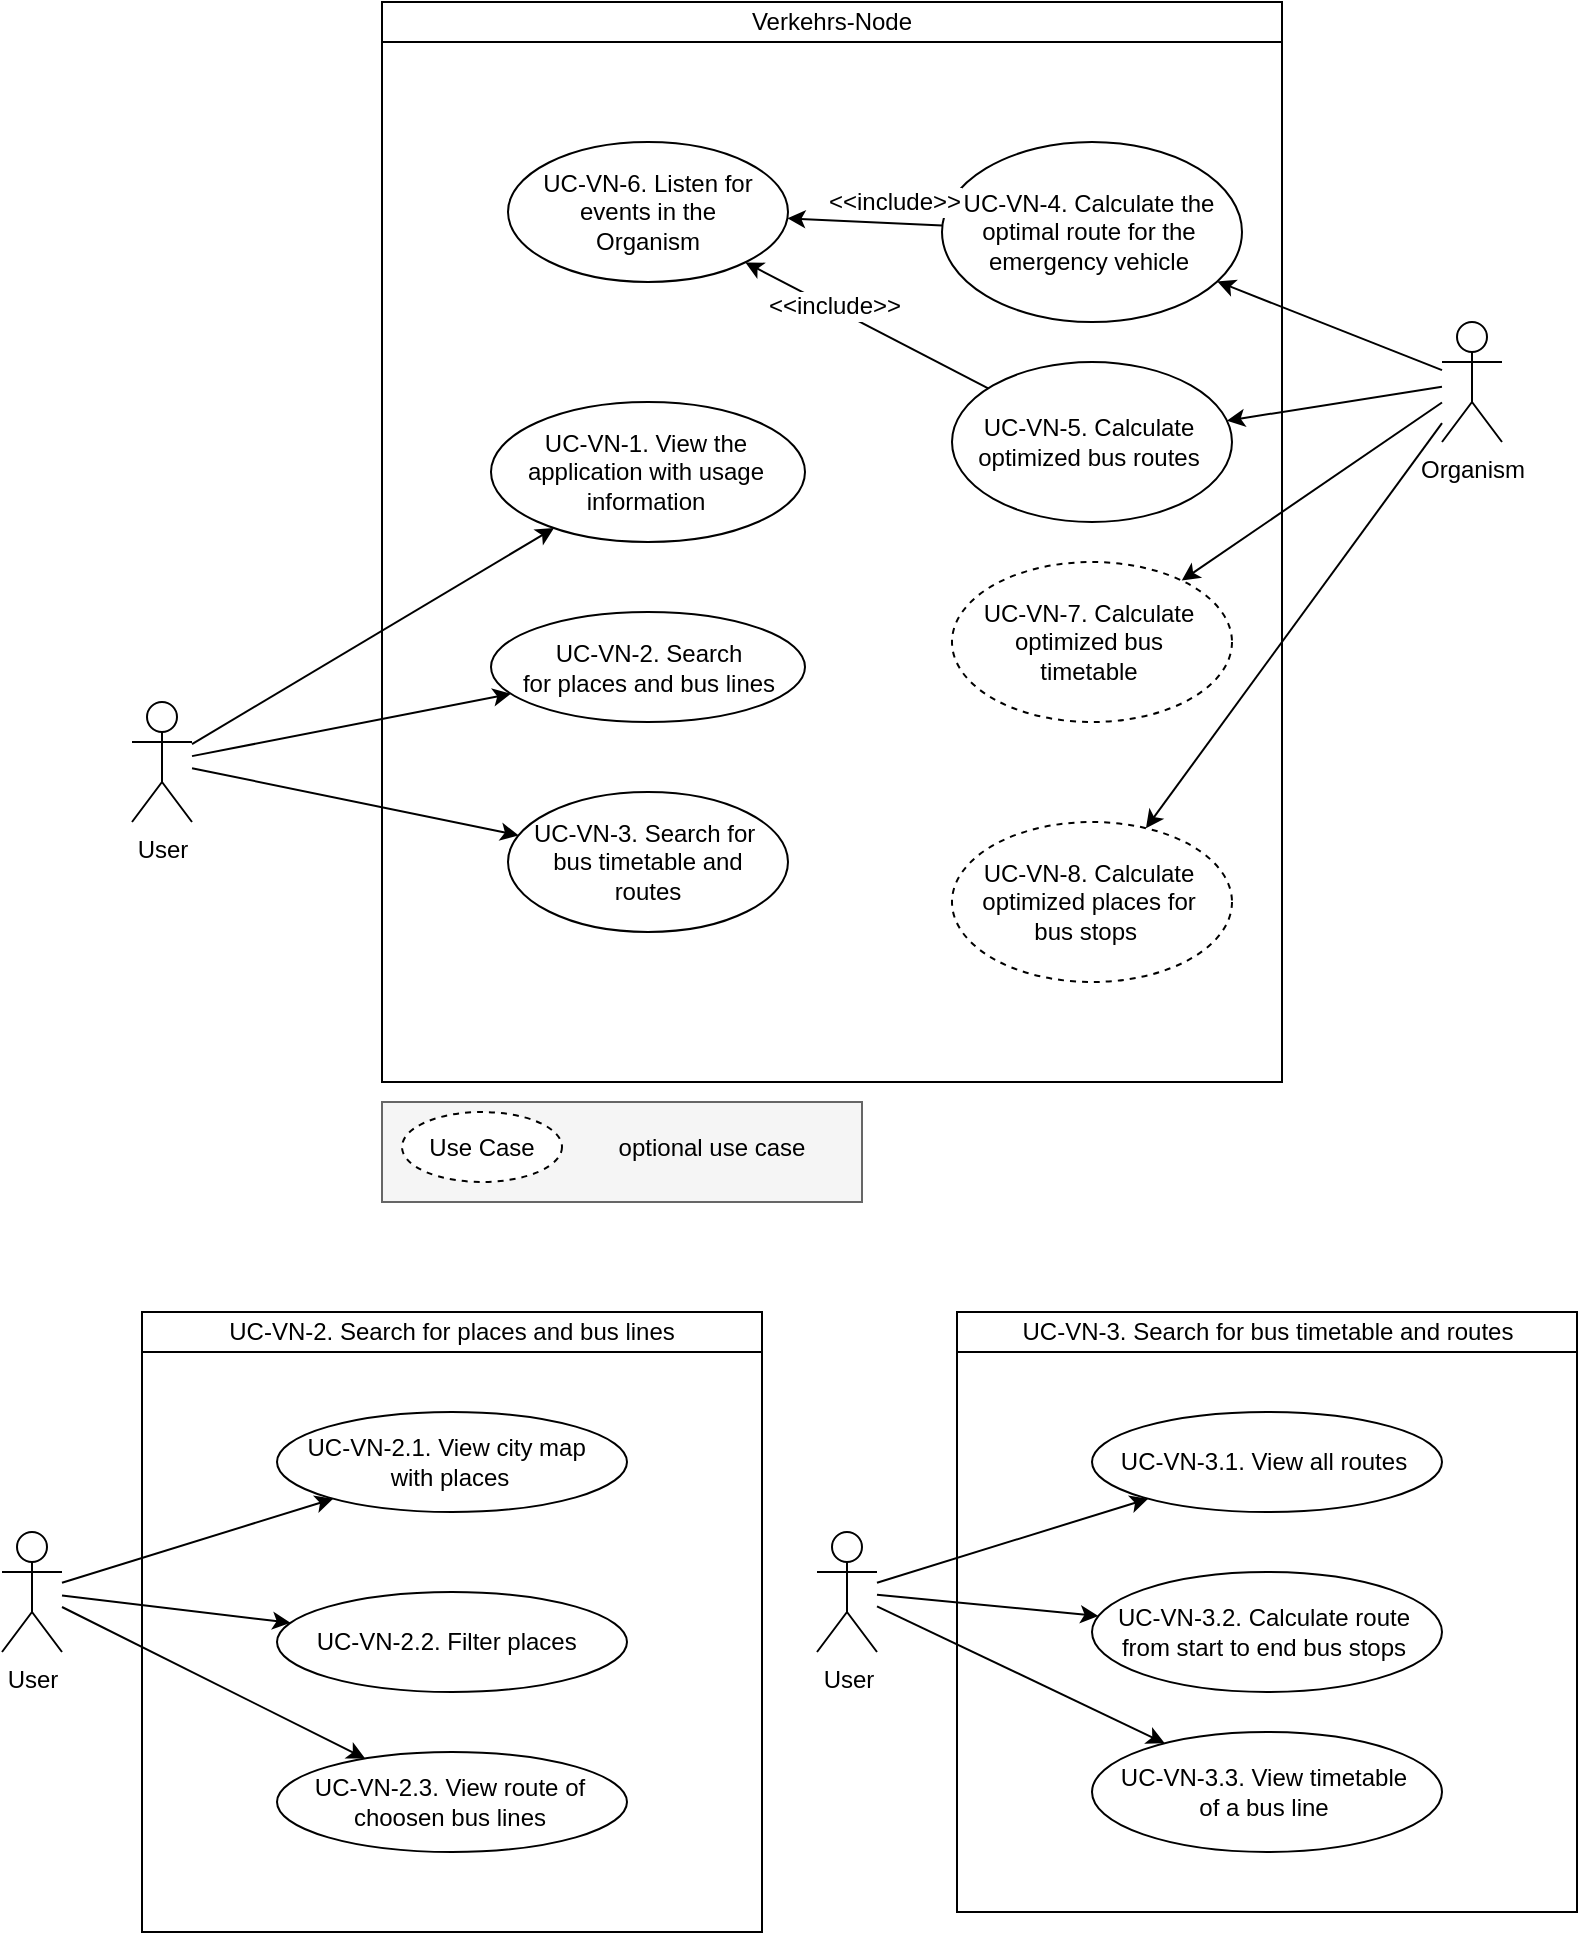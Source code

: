 <mxfile version="10.6.6" type="google"><diagram id="Y7Ew8caM71L4Wd5jBt4p" name="Page-1"><mxGraphModel dx="1522" dy="838" grid="1" gridSize="10" guides="1" tooltips="1" connect="1" arrows="1" fold="1" page="1" pageScale="1" pageWidth="827" pageHeight="1169" math="0" shadow="0"><root><mxCell id="0"/><mxCell id="1" parent="0"/><mxCell id="wyd-2Pzd_Celrk4tmu_D-59" value="" style="group" parent="1" vertex="1" connectable="0"><mxGeometry x="20" y="735" width="380" height="310" as="geometry"/></mxCell><mxCell id="wyd-2Pzd_Celrk4tmu_D-28" value="" style="rounded=0;whiteSpace=wrap;html=1;" parent="wyd-2Pzd_Celrk4tmu_D-59" vertex="1"><mxGeometry x="70" width="310" height="310" as="geometry"/></mxCell><mxCell id="wyd-2Pzd_Celrk4tmu_D-31" value="UC-VN-2. Search for&lt;span lang=&quot;en&quot;&gt;&lt;span title=&quot;&quot;&gt;&amp;nbsp;places&amp;nbsp;&lt;/span&gt;&lt;/span&gt;&lt;span lang=&quot;en&quot;&gt;&lt;span title=&quot;&quot;&gt;and bus lines&lt;/span&gt;&lt;/span&gt;" style="rounded=0;whiteSpace=wrap;html=1;" parent="wyd-2Pzd_Celrk4tmu_D-59" vertex="1"><mxGeometry x="70" width="310" height="20" as="geometry"/></mxCell><mxCell id="wyd-2Pzd_Celrk4tmu_D-32" value="User" style="shape=umlActor;verticalLabelPosition=bottom;labelBackgroundColor=#ffffff;verticalAlign=top;html=1;" parent="wyd-2Pzd_Celrk4tmu_D-59" vertex="1"><mxGeometry y="110" width="30" height="60" as="geometry"/></mxCell><mxCell id="wyd-2Pzd_Celrk4tmu_D-33" value="&lt;span lang=&quot;en&quot;&gt;UC-VN-2.1. View city map&amp;nbsp; with places&lt;br&gt;&lt;/span&gt;" style="ellipse;whiteSpace=wrap;html=1;spacingLeft=7;spacingBottom=10;spacingRight=10;spacingTop=10;" parent="wyd-2Pzd_Celrk4tmu_D-59" vertex="1"><mxGeometry x="137.5" y="50" width="175" height="50" as="geometry"/></mxCell><mxCell id="wyd-2Pzd_Celrk4tmu_D-38" style="edgeStyle=none;rounded=0;orthogonalLoop=1;jettySize=auto;html=1;" parent="wyd-2Pzd_Celrk4tmu_D-59" source="wyd-2Pzd_Celrk4tmu_D-32" target="wyd-2Pzd_Celrk4tmu_D-33" edge="1"><mxGeometry relative="1" as="geometry"/></mxCell><mxCell id="wyd-2Pzd_Celrk4tmu_D-34" value="&lt;span lang=&quot;en&quot;&gt;UC-VN-2.2. Filter places&amp;nbsp;&lt;br&gt;&lt;/span&gt;" style="ellipse;whiteSpace=wrap;html=1;spacingLeft=7;spacingBottom=10;spacingRight=10;spacingTop=10;" parent="wyd-2Pzd_Celrk4tmu_D-59" vertex="1"><mxGeometry x="137.5" y="140" width="175" height="50" as="geometry"/></mxCell><mxCell id="wyd-2Pzd_Celrk4tmu_D-37" style="edgeStyle=none;rounded=0;orthogonalLoop=1;jettySize=auto;html=1;" parent="wyd-2Pzd_Celrk4tmu_D-59" source="wyd-2Pzd_Celrk4tmu_D-32" target="wyd-2Pzd_Celrk4tmu_D-34" edge="1"><mxGeometry relative="1" as="geometry"/></mxCell><mxCell id="wyd-2Pzd_Celrk4tmu_D-35" value="&lt;span lang=&quot;en&quot;&gt;UC-VN-2.3. View route of choosen bus lines&lt;br&gt;&lt;/span&gt;" style="ellipse;whiteSpace=wrap;html=1;spacingLeft=7;spacingBottom=10;spacingRight=10;spacingTop=10;" parent="wyd-2Pzd_Celrk4tmu_D-59" vertex="1"><mxGeometry x="137.5" y="220" width="175" height="50" as="geometry"/></mxCell><mxCell id="wyd-2Pzd_Celrk4tmu_D-36" style="edgeStyle=none;rounded=0;orthogonalLoop=1;jettySize=auto;html=1;" parent="wyd-2Pzd_Celrk4tmu_D-59" source="wyd-2Pzd_Celrk4tmu_D-32" target="wyd-2Pzd_Celrk4tmu_D-35" edge="1"><mxGeometry relative="1" as="geometry"/></mxCell><mxCell id="wyd-2Pzd_Celrk4tmu_D-60" value="" style="group" parent="1" vertex="1" connectable="0"><mxGeometry x="427.5" y="735" width="380" height="300" as="geometry"/></mxCell><mxCell id="wyd-2Pzd_Celrk4tmu_D-39" value="" style="rounded=0;whiteSpace=wrap;html=1;" parent="wyd-2Pzd_Celrk4tmu_D-60" vertex="1"><mxGeometry x="70" width="310" height="300" as="geometry"/></mxCell><mxCell id="wyd-2Pzd_Celrk4tmu_D-40" value="&lt;span lang=&quot;en&quot;&gt;UC-VN-3.&amp;nbsp;&lt;/span&gt;&lt;span lang=&quot;en&quot;&gt;Search for bus timetable and routes&lt;/span&gt;" style="rounded=0;whiteSpace=wrap;html=1;" parent="wyd-2Pzd_Celrk4tmu_D-60" vertex="1"><mxGeometry x="70" width="310" height="20" as="geometry"/></mxCell><mxCell id="wyd-2Pzd_Celrk4tmu_D-44" value="User" style="shape=umlActor;verticalLabelPosition=bottom;labelBackgroundColor=#ffffff;verticalAlign=top;html=1;" parent="wyd-2Pzd_Celrk4tmu_D-60" vertex="1"><mxGeometry y="110" width="30" height="60" as="geometry"/></mxCell><mxCell id="wyd-2Pzd_Celrk4tmu_D-45" value="&lt;span lang=&quot;en&quot;&gt;UC-VN-3.1. View all routes&lt;br&gt;&lt;/span&gt;" style="ellipse;whiteSpace=wrap;html=1;spacingLeft=7;spacingBottom=10;spacingRight=10;spacingTop=10;" parent="wyd-2Pzd_Celrk4tmu_D-60" vertex="1"><mxGeometry x="137.5" y="50" width="175" height="50" as="geometry"/></mxCell><mxCell id="wyd-2Pzd_Celrk4tmu_D-43" style="edgeStyle=none;rounded=0;orthogonalLoop=1;jettySize=auto;html=1;" parent="wyd-2Pzd_Celrk4tmu_D-60" source="wyd-2Pzd_Celrk4tmu_D-44" target="wyd-2Pzd_Celrk4tmu_D-45" edge="1"><mxGeometry relative="1" as="geometry"/></mxCell><mxCell id="wyd-2Pzd_Celrk4tmu_D-48" value="&lt;span lang=&quot;en&quot;&gt;UC-VN-3.2. Calculate route from start to end bus stops&lt;br&gt;&lt;/span&gt;" style="ellipse;whiteSpace=wrap;html=1;spacingLeft=7;spacingBottom=10;spacingRight=10;spacingTop=10;" parent="wyd-2Pzd_Celrk4tmu_D-60" vertex="1"><mxGeometry x="137.5" y="130" width="175" height="60" as="geometry"/></mxCell><mxCell id="wyd-2Pzd_Celrk4tmu_D-50" style="edgeStyle=none;rounded=0;orthogonalLoop=1;jettySize=auto;html=1;" parent="wyd-2Pzd_Celrk4tmu_D-60" source="wyd-2Pzd_Celrk4tmu_D-44" target="wyd-2Pzd_Celrk4tmu_D-48" edge="1"><mxGeometry relative="1" as="geometry"/></mxCell><mxCell id="wyd-2Pzd_Celrk4tmu_D-57" value="&lt;span lang=&quot;en&quot;&gt;UC-VN-3.3. View timetable of a bus line&lt;br&gt;&lt;/span&gt;" style="ellipse;whiteSpace=wrap;html=1;spacingLeft=7;spacingBottom=10;spacingRight=10;spacingTop=10;" parent="wyd-2Pzd_Celrk4tmu_D-60" vertex="1"><mxGeometry x="137.5" y="210" width="175" height="60" as="geometry"/></mxCell><mxCell id="wyd-2Pzd_Celrk4tmu_D-58" style="edgeStyle=none;rounded=0;orthogonalLoop=1;jettySize=auto;html=1;" parent="wyd-2Pzd_Celrk4tmu_D-60" source="wyd-2Pzd_Celrk4tmu_D-44" target="wyd-2Pzd_Celrk4tmu_D-57" edge="1"><mxGeometry relative="1" as="geometry"/></mxCell><mxCell id="wyd-2Pzd_Celrk4tmu_D-61" value="" style="group" parent="1" vertex="1" connectable="0"><mxGeometry x="85" y="80" width="685" height="540" as="geometry"/></mxCell><mxCell id="w0-r66UPxnNDbAOKooNw-3" value="" style="rounded=0;whiteSpace=wrap;html=1;" parent="wyd-2Pzd_Celrk4tmu_D-61" vertex="1"><mxGeometry x="125" width="450" height="540" as="geometry"/></mxCell><mxCell id="w0-r66UPxnNDbAOKooNw-1" value="User" style="shape=umlActor;verticalLabelPosition=bottom;labelBackgroundColor=#ffffff;verticalAlign=top;html=1;" parent="wyd-2Pzd_Celrk4tmu_D-61" vertex="1"><mxGeometry y="350" width="30" height="60" as="geometry"/></mxCell><mxCell id="wyd-2Pzd_Celrk4tmu_D-12" value="Organism" style="shape=umlActor;verticalLabelPosition=bottom;labelBackgroundColor=#ffffff;verticalAlign=top;html=1;" parent="wyd-2Pzd_Celrk4tmu_D-61" vertex="1"><mxGeometry x="655" y="160" width="30" height="60" as="geometry"/></mxCell><mxCell id="wyd-2Pzd_Celrk4tmu_D-4" value="Verkehrs-Node" style="rounded=0;whiteSpace=wrap;html=1;" parent="wyd-2Pzd_Celrk4tmu_D-61" vertex="1"><mxGeometry x="125" width="450" height="20" as="geometry"/></mxCell><mxCell id="wyd-2Pzd_Celrk4tmu_D-6" value="&lt;span lang=&quot;en&quot;&gt;UC-VN-2. Search for&lt;span lang=&quot;en&quot;&gt;&lt;span title=&quot;&quot;&gt;&amp;nbsp;places &lt;/span&gt;&lt;/span&gt;&lt;span lang=&quot;en&quot;&gt;&lt;span title=&quot;&quot;&gt;and bus lines&lt;/span&gt;&lt;/span&gt;&lt;br&gt;&lt;/span&gt;" style="ellipse;whiteSpace=wrap;html=1;spacingLeft=10;spacingBottom=10;spacingRight=10;spacingTop=10;" parent="wyd-2Pzd_Celrk4tmu_D-61" vertex="1"><mxGeometry x="179.5" y="305" width="157" height="55" as="geometry"/></mxCell><mxCell id="wyd-2Pzd_Celrk4tmu_D-17" style="edgeStyle=none;rounded=0;orthogonalLoop=1;jettySize=auto;html=1;" parent="wyd-2Pzd_Celrk4tmu_D-61" source="w0-r66UPxnNDbAOKooNw-1" target="wyd-2Pzd_Celrk4tmu_D-6" edge="1"><mxGeometry relative="1" as="geometry"/></mxCell><mxCell id="wyd-2Pzd_Celrk4tmu_D-8" value="&lt;span lang=&quot;en&quot;&gt;UC-VN-3.&amp;nbsp;&lt;/span&gt;&lt;span lang=&quot;en&quot;&gt;Search for&amp;nbsp; bus timetable and routes&lt;/span&gt;" style="ellipse;whiteSpace=wrap;html=1;spacingLeft=10;spacingBottom=10;spacingRight=10;spacingTop=10;" parent="wyd-2Pzd_Celrk4tmu_D-61" vertex="1"><mxGeometry x="188" y="395" width="140" height="70" as="geometry"/></mxCell><mxCell id="wyd-2Pzd_Celrk4tmu_D-18" style="edgeStyle=none;rounded=0;orthogonalLoop=1;jettySize=auto;html=1;" parent="wyd-2Pzd_Celrk4tmu_D-61" source="w0-r66UPxnNDbAOKooNw-1" target="wyd-2Pzd_Celrk4tmu_D-8" edge="1"><mxGeometry relative="1" as="geometry"/></mxCell><mxCell id="wyd-2Pzd_Celrk4tmu_D-9" value="&lt;span lang=&quot;en&quot;&gt;UC-VN-4.&amp;nbsp;&lt;/span&gt;&lt;span lang=&quot;en&quot;&gt;&lt;span lang=&quot;en&quot;&gt;&lt;span title=&quot;&quot;&gt;Calculate&amp;nbsp;&lt;/span&gt;&lt;/span&gt;the optimal route for the emergency vehicle&lt;/span&gt;" style="ellipse;whiteSpace=wrap;html=1;spacingLeft=7;spacingBottom=10;spacingRight=10;spacingTop=10;" parent="wyd-2Pzd_Celrk4tmu_D-61" vertex="1"><mxGeometry x="405" y="70" width="150" height="90" as="geometry"/></mxCell><mxCell id="wyd-2Pzd_Celrk4tmu_D-14" style="rounded=0;orthogonalLoop=1;jettySize=auto;html=1;" parent="wyd-2Pzd_Celrk4tmu_D-61" source="wyd-2Pzd_Celrk4tmu_D-12" target="wyd-2Pzd_Celrk4tmu_D-9" edge="1"><mxGeometry relative="1" as="geometry"/></mxCell><mxCell id="wyd-2Pzd_Celrk4tmu_D-13" value="&lt;span lang=&quot;en&quot;&gt;UC-VN-7.&amp;nbsp;&lt;/span&gt;&lt;span lang=&quot;en&quot;&gt;Calculate optimized bus timetable&lt;/span&gt;" style="ellipse;whiteSpace=wrap;html=1;spacingLeft=7;spacingBottom=10;spacingRight=10;spacingTop=10;dashed=1;" parent="wyd-2Pzd_Celrk4tmu_D-61" vertex="1"><mxGeometry x="410" y="280" width="140" height="80" as="geometry"/></mxCell><mxCell id="wyd-2Pzd_Celrk4tmu_D-15" style="rounded=0;orthogonalLoop=1;jettySize=auto;html=1;" parent="wyd-2Pzd_Celrk4tmu_D-61" source="wyd-2Pzd_Celrk4tmu_D-12" target="wyd-2Pzd_Celrk4tmu_D-13" edge="1"><mxGeometry relative="1" as="geometry"/></mxCell><mxCell id="wyd-2Pzd_Celrk4tmu_D-19" value="&lt;span lang=&quot;en&quot;&gt;UC-VN-5.&amp;nbsp;&lt;/span&gt;&lt;span lang=&quot;en&quot;&gt;Calculate optimized bus routes&lt;/span&gt;" style="ellipse;whiteSpace=wrap;html=1;spacingLeft=7;spacingBottom=10;spacingRight=10;spacingTop=10;" parent="wyd-2Pzd_Celrk4tmu_D-61" vertex="1"><mxGeometry x="410" y="180" width="140" height="80" as="geometry"/></mxCell><mxCell id="wyd-2Pzd_Celrk4tmu_D-20" style="edgeStyle=none;rounded=0;orthogonalLoop=1;jettySize=auto;html=1;" parent="wyd-2Pzd_Celrk4tmu_D-61" source="wyd-2Pzd_Celrk4tmu_D-12" target="wyd-2Pzd_Celrk4tmu_D-19" edge="1"><mxGeometry relative="1" as="geometry"/></mxCell><mxCell id="wyd-2Pzd_Celrk4tmu_D-21" value="&lt;span lang=&quot;en&quot;&gt;UC-VN-1. View the application with usage information&lt;br&gt;&lt;/span&gt;" style="ellipse;whiteSpace=wrap;html=1;spacingLeft=7;spacingBottom=10;spacingRight=10;spacingTop=10;" parent="wyd-2Pzd_Celrk4tmu_D-61" vertex="1"><mxGeometry x="179.5" y="200" width="157" height="70" as="geometry"/></mxCell><mxCell id="wyd-2Pzd_Celrk4tmu_D-16" style="edgeStyle=none;rounded=0;orthogonalLoop=1;jettySize=auto;html=1;" parent="wyd-2Pzd_Celrk4tmu_D-61" source="w0-r66UPxnNDbAOKooNw-1" target="wyd-2Pzd_Celrk4tmu_D-21" edge="1"><mxGeometry relative="1" as="geometry"><mxPoint x="181.395" y="132.38" as="targetPoint"/></mxGeometry></mxCell><mxCell id="wyd-2Pzd_Celrk4tmu_D-25" value="&lt;span lang=&quot;en&quot;&gt;UC-VN-8.&amp;nbsp;&lt;/span&gt;&lt;span lang=&quot;en&quot;&gt;Calculate optimized places for bus stops&amp;nbsp;&lt;/span&gt;" style="ellipse;whiteSpace=wrap;html=1;spacingLeft=7;spacingBottom=10;spacingRight=10;spacingTop=10;dashed=1;" parent="wyd-2Pzd_Celrk4tmu_D-61" vertex="1"><mxGeometry x="410" y="410" width="140" height="80" as="geometry"/></mxCell><mxCell id="wyd-2Pzd_Celrk4tmu_D-26" style="edgeStyle=none;rounded=0;orthogonalLoop=1;jettySize=auto;html=1;" parent="wyd-2Pzd_Celrk4tmu_D-61" source="wyd-2Pzd_Celrk4tmu_D-12" target="wyd-2Pzd_Celrk4tmu_D-25" edge="1"><mxGeometry relative="1" as="geometry"/></mxCell><mxCell id="wyd-2Pzd_Celrk4tmu_D-51" value="&lt;span lang=&quot;en&quot;&gt;UC-VN-6.&amp;nbsp;&lt;/span&gt;&lt;span lang=&quot;en&quot;&gt;Listen for events in the Organism&lt;/span&gt;" style="ellipse;whiteSpace=wrap;html=1;spacingLeft=10;spacingBottom=10;spacingRight=10;spacingTop=10;" parent="wyd-2Pzd_Celrk4tmu_D-61" vertex="1"><mxGeometry x="188" y="70" width="140" height="70" as="geometry"/></mxCell><mxCell id="wyd-2Pzd_Celrk4tmu_D-52" style="edgeStyle=none;rounded=0;orthogonalLoop=1;jettySize=auto;html=1;" parent="wyd-2Pzd_Celrk4tmu_D-61" source="wyd-2Pzd_Celrk4tmu_D-9" target="wyd-2Pzd_Celrk4tmu_D-51" edge="1"><mxGeometry relative="1" as="geometry"/></mxCell><mxCell id="wyd-2Pzd_Celrk4tmu_D-53" value="&amp;lt;&amp;lt;include&amp;gt;&amp;gt;" style="text;html=1;resizable=0;points=[];align=center;verticalAlign=middle;labelBackgroundColor=#ffffff;" parent="wyd-2Pzd_Celrk4tmu_D-52" vertex="1" connectable="0"><mxGeometry x="0.249" y="-1" relative="1" as="geometry"><mxPoint x="23.5" y="-8.5" as="offset"/></mxGeometry></mxCell><mxCell id="wyd-2Pzd_Celrk4tmu_D-55" style="edgeStyle=none;rounded=0;orthogonalLoop=1;jettySize=auto;html=1;" parent="wyd-2Pzd_Celrk4tmu_D-61" source="wyd-2Pzd_Celrk4tmu_D-19" target="wyd-2Pzd_Celrk4tmu_D-51" edge="1"><mxGeometry relative="1" as="geometry"/></mxCell><mxCell id="wyd-2Pzd_Celrk4tmu_D-56" value="&amp;lt;&amp;lt;include&amp;gt;&amp;gt;" style="text;html=1;resizable=0;points=[];align=center;verticalAlign=middle;labelBackgroundColor=#ffffff;" parent="wyd-2Pzd_Celrk4tmu_D-55" vertex="1" connectable="0"><mxGeometry x="0.272" y="-1" relative="1" as="geometry"><mxPoint x="-1" as="offset"/></mxGeometry></mxCell><mxCell id="AoGrBLrROdkGCTRw928C-1" value="" style="group;fillColor=#E6E6E6;strokeColor=#666666;fontColor=#333333;" parent="1" vertex="1" connectable="0"><mxGeometry x="210" y="630" width="240" height="50" as="geometry"/></mxCell><mxCell id="AoGrBLrROdkGCTRw928C-2" value="" style="rounded=0;whiteSpace=wrap;html=1;strokeColor=#666666;fillColor=#f5f5f5;fontColor=#333333;" parent="AoGrBLrROdkGCTRw928C-1" vertex="1"><mxGeometry width="240" height="50" as="geometry"/></mxCell><mxCell id="AoGrBLrROdkGCTRw928C-3" value="Use Case" style="ellipse;whiteSpace=wrap;html=1;dashed=1;" parent="AoGrBLrROdkGCTRw928C-1" vertex="1"><mxGeometry x="10" y="5" width="80" height="35" as="geometry"/></mxCell><mxCell id="AoGrBLrROdkGCTRw928C-4" value="&lt;span lang=&quot;en&quot;&gt;optional use case&lt;/span&gt;" style="rounded=0;whiteSpace=wrap;html=1;strokeColor=none;fillColor=none;" parent="AoGrBLrROdkGCTRw928C-1" vertex="1"><mxGeometry x="110" y="8" width="110" height="30" as="geometry"/></mxCell></root></mxGraphModel></diagram></mxfile>